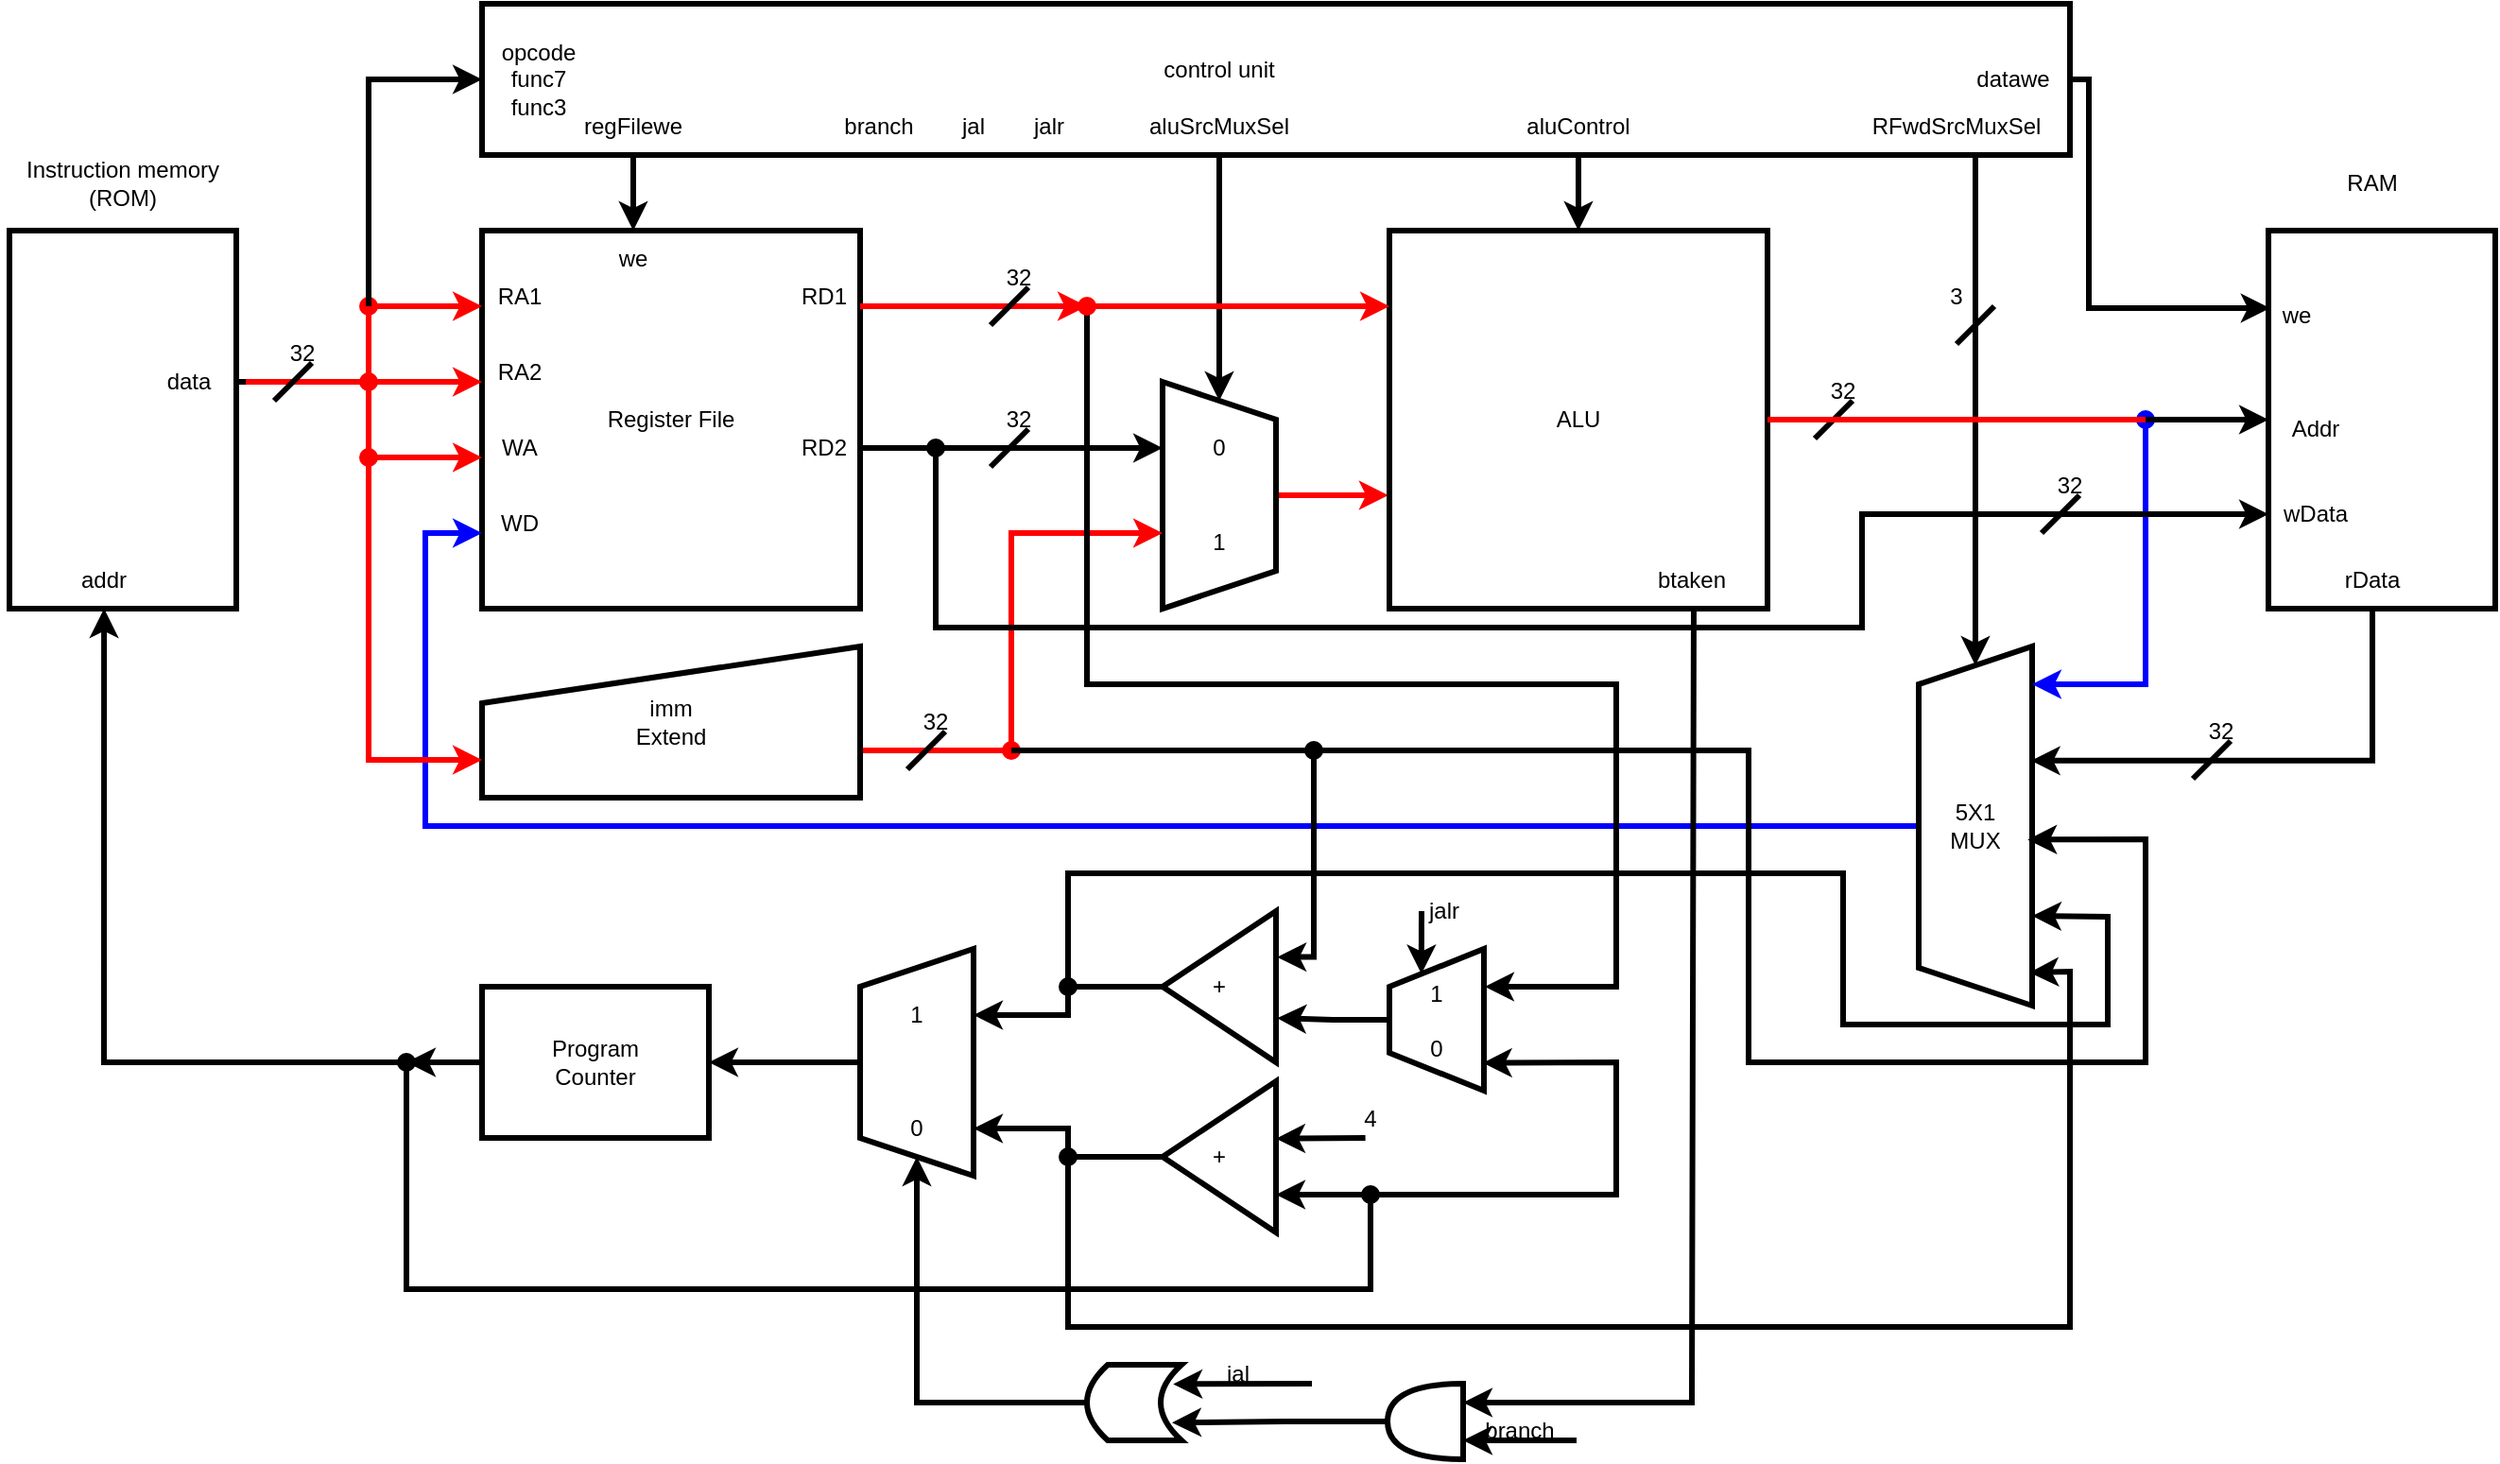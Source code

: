 <mxfile version="26.2.12">
  <diagram name="페이지-1" id="Q4k_QVE5QTpRKv27ROVf">
    <mxGraphModel dx="2507" dy="-255" grid="1" gridSize="10" guides="1" tooltips="1" connect="1" arrows="1" fold="1" page="1" pageScale="1" pageWidth="827" pageHeight="1169" math="0" shadow="0">
      <root>
        <mxCell id="0" />
        <mxCell id="1" parent="0" />
        <mxCell id="O4RMJgZUPj1ijBwuXBN3-1" style="edgeStyle=orthogonalEdgeStyle;rounded=0;orthogonalLoop=1;jettySize=auto;html=1;entryX=0;entryY=0.5;entryDx=0;entryDy=0;strokeWidth=3;" edge="1" parent="1" source="O4RMJgZUPj1ijBwuXBN3-5" target="O4RMJgZUPj1ijBwuXBN3-16">
          <mxGeometry relative="1" as="geometry">
            <Array as="points">
              <mxPoint x="315" y="1540" />
              <mxPoint x="315" y="1540" />
            </Array>
          </mxGeometry>
        </mxCell>
        <mxCell id="O4RMJgZUPj1ijBwuXBN3-2" style="edgeStyle=orthogonalEdgeStyle;rounded=0;orthogonalLoop=1;jettySize=auto;html=1;entryX=0.5;entryY=0;entryDx=0;entryDy=0;strokeWidth=3;" edge="1" parent="1" source="O4RMJgZUPj1ijBwuXBN3-5" target="O4RMJgZUPj1ijBwuXBN3-19">
          <mxGeometry relative="1" as="geometry">
            <Array as="points">
              <mxPoint x="505" y="1530" />
              <mxPoint x="505" y="1530" />
            </Array>
          </mxGeometry>
        </mxCell>
        <mxCell id="O4RMJgZUPj1ijBwuXBN3-3" style="edgeStyle=orthogonalEdgeStyle;rounded=0;orthogonalLoop=1;jettySize=auto;html=1;entryX=1;entryY=0.5;entryDx=0;entryDy=0;strokeWidth=3;" edge="1" parent="1" source="O4RMJgZUPj1ijBwuXBN3-5" target="O4RMJgZUPj1ijBwuXBN3-33">
          <mxGeometry relative="1" as="geometry">
            <Array as="points">
              <mxPoint x="715" y="1590" />
              <mxPoint x="715" y="1590" />
            </Array>
          </mxGeometry>
        </mxCell>
        <mxCell id="O4RMJgZUPj1ijBwuXBN3-4" style="edgeStyle=orthogonalEdgeStyle;rounded=0;orthogonalLoop=1;jettySize=auto;html=1;entryX=0.007;entryY=0.205;entryDx=0;entryDy=0;entryPerimeter=0;strokeWidth=3;" edge="1" parent="1" source="O4RMJgZUPj1ijBwuXBN3-5" target="O4RMJgZUPj1ijBwuXBN3-35">
          <mxGeometry relative="1" as="geometry">
            <mxPoint x="835" y="1590" as="targetPoint" />
            <Array as="points">
              <mxPoint x="775" y="1470" />
              <mxPoint x="775" y="1591" />
            </Array>
          </mxGeometry>
        </mxCell>
        <mxCell id="O4RMJgZUPj1ijBwuXBN3-5" value="" style="rounded=0;whiteSpace=wrap;html=1;strokeWidth=3;" vertex="1" parent="1">
          <mxGeometry x="-75" y="1430" width="840" height="80" as="geometry" />
        </mxCell>
        <mxCell id="O4RMJgZUPj1ijBwuXBN3-6" value="control unit" style="text;html=1;align=center;verticalAlign=middle;whiteSpace=wrap;rounded=0;strokeWidth=3;" vertex="1" parent="1">
          <mxGeometry x="272" y="1450" width="86" height="30" as="geometry" />
        </mxCell>
        <mxCell id="O4RMJgZUPj1ijBwuXBN3-7" style="edgeStyle=orthogonalEdgeStyle;rounded=0;orthogonalLoop=1;jettySize=auto;html=1;exitX=0.5;exitY=1;exitDx=0;exitDy=0;entryX=0.5;entryY=0;entryDx=0;entryDy=0;strokeWidth=3;" edge="1" parent="1" source="O4RMJgZUPj1ijBwuXBN3-8" target="O4RMJgZUPj1ijBwuXBN3-10">
          <mxGeometry relative="1" as="geometry" />
        </mxCell>
        <mxCell id="O4RMJgZUPj1ijBwuXBN3-8" value="regFilewe" style="text;html=1;align=center;verticalAlign=middle;whiteSpace=wrap;rounded=0;strokeWidth=3;" vertex="1" parent="1">
          <mxGeometry x="-25" y="1480" width="60" height="30" as="geometry" />
        </mxCell>
        <mxCell id="O4RMJgZUPj1ijBwuXBN3-9" value="Register File" style="whiteSpace=wrap;html=1;aspect=fixed;strokeWidth=3;" vertex="1" parent="1">
          <mxGeometry x="-75" y="1550" width="200" height="200" as="geometry" />
        </mxCell>
        <mxCell id="O4RMJgZUPj1ijBwuXBN3-10" value="we" style="text;html=1;align=center;verticalAlign=middle;whiteSpace=wrap;rounded=0;strokeWidth=3;" vertex="1" parent="1">
          <mxGeometry x="-25" y="1550" width="60" height="30" as="geometry" />
        </mxCell>
        <mxCell id="O4RMJgZUPj1ijBwuXBN3-11" value="RA1" style="text;html=1;align=center;verticalAlign=middle;whiteSpace=wrap;rounded=0;strokeWidth=3;" vertex="1" parent="1">
          <mxGeometry x="-85" y="1570" width="60" height="30" as="geometry" />
        </mxCell>
        <mxCell id="O4RMJgZUPj1ijBwuXBN3-12" value="RA2" style="text;html=1;align=center;verticalAlign=middle;whiteSpace=wrap;rounded=0;strokeWidth=3;" vertex="1" parent="1">
          <mxGeometry x="-85" y="1610" width="60" height="30" as="geometry" />
        </mxCell>
        <mxCell id="O4RMJgZUPj1ijBwuXBN3-13" value="WA" style="text;html=1;align=center;verticalAlign=middle;whiteSpace=wrap;rounded=0;strokeWidth=3;" vertex="1" parent="1">
          <mxGeometry x="-85" y="1650" width="60" height="30" as="geometry" />
        </mxCell>
        <mxCell id="O4RMJgZUPj1ijBwuXBN3-14" value="WD" style="text;html=1;align=center;verticalAlign=middle;whiteSpace=wrap;rounded=0;strokeWidth=3;" vertex="1" parent="1">
          <mxGeometry x="-85" y="1690" width="60" height="30" as="geometry" />
        </mxCell>
        <mxCell id="O4RMJgZUPj1ijBwuXBN3-15" style="edgeStyle=orthogonalEdgeStyle;rounded=0;orthogonalLoop=1;jettySize=auto;html=1;exitX=0.5;exitY=0;exitDx=0;exitDy=0;entryX=-0.003;entryY=0.7;entryDx=0;entryDy=0;entryPerimeter=0;strokeColor=#FF0000;strokeWidth=3;" edge="1" parent="1" source="O4RMJgZUPj1ijBwuXBN3-16" target="O4RMJgZUPj1ijBwuXBN3-19">
          <mxGeometry relative="1" as="geometry">
            <mxPoint x="355" y="1690" as="targetPoint" />
          </mxGeometry>
        </mxCell>
        <mxCell id="O4RMJgZUPj1ijBwuXBN3-16" value="" style="shape=trapezoid;perimeter=trapezoidPerimeter;whiteSpace=wrap;html=1;fixedSize=1;direction=south;strokeWidth=3;" vertex="1" parent="1">
          <mxGeometry x="285" y="1630" width="60" height="120" as="geometry" />
        </mxCell>
        <mxCell id="O4RMJgZUPj1ijBwuXBN3-17" value="0" style="text;html=1;align=center;verticalAlign=middle;whiteSpace=wrap;rounded=0;strokeWidth=3;" vertex="1" parent="1">
          <mxGeometry x="285" y="1650" width="60" height="30" as="geometry" />
        </mxCell>
        <mxCell id="O4RMJgZUPj1ijBwuXBN3-18" value="1" style="text;html=1;align=center;verticalAlign=middle;whiteSpace=wrap;rounded=0;strokeWidth=3;" vertex="1" parent="1">
          <mxGeometry x="285" y="1700" width="60" height="30" as="geometry" />
        </mxCell>
        <mxCell id="O4RMJgZUPj1ijBwuXBN3-19" value="ALU" style="whiteSpace=wrap;html=1;aspect=fixed;strokeWidth=3;" vertex="1" parent="1">
          <mxGeometry x="405" y="1550" width="200" height="200" as="geometry" />
        </mxCell>
        <mxCell id="O4RMJgZUPj1ijBwuXBN3-20" value="" style="endArrow=classic;html=1;rounded=0;entryX=0;entryY=0.2;entryDx=0;entryDy=0;entryPerimeter=0;strokeColor=#FF0000;strokeWidth=3;" edge="1" parent="1" source="O4RMJgZUPj1ijBwuXBN3-57" target="O4RMJgZUPj1ijBwuXBN3-19">
          <mxGeometry width="50" height="50" relative="1" as="geometry">
            <mxPoint x="125" y="1590" as="sourcePoint" />
            <mxPoint x="175" y="1540" as="targetPoint" />
          </mxGeometry>
        </mxCell>
        <mxCell id="O4RMJgZUPj1ijBwuXBN3-21" value="RD1" style="text;html=1;align=center;verticalAlign=middle;whiteSpace=wrap;rounded=0;strokeWidth=3;" vertex="1" parent="1">
          <mxGeometry x="76" y="1570" width="60" height="30" as="geometry" />
        </mxCell>
        <mxCell id="O4RMJgZUPj1ijBwuXBN3-22" style="edgeStyle=orthogonalEdgeStyle;rounded=0;orthogonalLoop=1;jettySize=auto;html=1;strokeWidth=3;" edge="1" parent="1" source="O4RMJgZUPj1ijBwuXBN3-80" target="O4RMJgZUPj1ijBwuXBN3-17">
          <mxGeometry relative="1" as="geometry">
            <mxPoint x="125" y="1664.71" as="sourcePoint" />
            <mxPoint x="264" y="1664.71" as="targetPoint" />
          </mxGeometry>
        </mxCell>
        <mxCell id="O4RMJgZUPj1ijBwuXBN3-23" value="RD2" style="text;html=1;align=center;verticalAlign=middle;whiteSpace=wrap;rounded=0;strokeWidth=3;" vertex="1" parent="1">
          <mxGeometry x="76" y="1650" width="60" height="30" as="geometry" />
        </mxCell>
        <mxCell id="O4RMJgZUPj1ijBwuXBN3-24" style="edgeStyle=orthogonalEdgeStyle;rounded=0;orthogonalLoop=1;jettySize=auto;html=1;entryX=0;entryY=0.333;entryDx=0;entryDy=0;entryPerimeter=0;strokeColor=#FF0000;strokeWidth=3;" edge="1" parent="1" target="O4RMJgZUPj1ijBwuXBN3-18">
          <mxGeometry relative="1" as="geometry">
            <mxPoint x="245" y="1710" as="targetPoint" />
            <mxPoint x="125" y="1825.029" as="sourcePoint" />
            <Array as="points">
              <mxPoint x="205" y="1825" />
              <mxPoint x="205" y="1710" />
            </Array>
          </mxGeometry>
        </mxCell>
        <mxCell id="O4RMJgZUPj1ijBwuXBN3-25" value="" style="rounded=0;whiteSpace=wrap;html=1;strokeWidth=3;" vertex="1" parent="1">
          <mxGeometry x="-325" y="1550" width="120" height="200" as="geometry" />
        </mxCell>
        <mxCell id="O4RMJgZUPj1ijBwuXBN3-26" value="Instruction memory&lt;div&gt;(ROM)&lt;/div&gt;" style="text;html=1;align=center;verticalAlign=middle;whiteSpace=wrap;rounded=0;strokeWidth=3;" vertex="1" parent="1">
          <mxGeometry x="-330" y="1510" width="130" height="30" as="geometry" />
        </mxCell>
        <mxCell id="O4RMJgZUPj1ijBwuXBN3-27" value="Program&lt;div&gt;Counter&lt;/div&gt;" style="rounded=0;whiteSpace=wrap;html=1;strokeWidth=3;" vertex="1" parent="1">
          <mxGeometry x="-75" y="1950" width="120" height="80" as="geometry" />
        </mxCell>
        <mxCell id="O4RMJgZUPj1ijBwuXBN3-28" style="edgeStyle=orthogonalEdgeStyle;rounded=0;orthogonalLoop=1;jettySize=auto;html=1;strokeWidth=3;" edge="1" parent="1" source="O4RMJgZUPj1ijBwuXBN3-29" target="O4RMJgZUPj1ijBwuXBN3-27">
          <mxGeometry relative="1" as="geometry" />
        </mxCell>
        <mxCell id="O4RMJgZUPj1ijBwuXBN3-29" value="" style="shape=trapezoid;perimeter=trapezoidPerimeter;whiteSpace=wrap;html=1;fixedSize=1;direction=north;strokeWidth=3;" vertex="1" parent="1">
          <mxGeometry x="125" y="1930" width="60" height="120" as="geometry" />
        </mxCell>
        <mxCell id="O4RMJgZUPj1ijBwuXBN3-30" value="" style="shape=waypoint;sketch=0;fillStyle=solid;size=6;pointerEvents=1;points=[];fillColor=none;resizable=0;rotatable=0;perimeter=centerPerimeter;snapToPoint=1;strokeColor=#FF0000;strokeWidth=3;" vertex="1" parent="1">
          <mxGeometry x="195" y="1815" width="20" height="20" as="geometry" />
        </mxCell>
        <mxCell id="O4RMJgZUPj1ijBwuXBN3-31" value="+" style="triangle;whiteSpace=wrap;html=1;direction=west;strokeWidth=3;" vertex="1" parent="1">
          <mxGeometry x="285" y="1910" width="60" height="80" as="geometry" />
        </mxCell>
        <mxCell id="O4RMJgZUPj1ijBwuXBN3-32" style="edgeStyle=orthogonalEdgeStyle;rounded=0;orthogonalLoop=1;jettySize=auto;html=1;entryX=0.167;entryY=0.667;entryDx=0;entryDy=0;entryPerimeter=0;strokeColor=#0000FF;strokeWidth=3;" edge="1" parent="1" source="O4RMJgZUPj1ijBwuXBN3-33" target="O4RMJgZUPj1ijBwuXBN3-14">
          <mxGeometry relative="1" as="geometry">
            <mxPoint x="-105" y="1770" as="targetPoint" />
            <Array as="points">
              <mxPoint x="-105" y="1865" />
              <mxPoint x="-105" y="1710" />
            </Array>
          </mxGeometry>
        </mxCell>
        <mxCell id="O4RMJgZUPj1ijBwuXBN3-33" value="5X1&lt;div&gt;MUX&lt;/div&gt;" style="shape=trapezoid;perimeter=trapezoidPerimeter;whiteSpace=wrap;html=1;fixedSize=1;direction=north;strokeWidth=3;" vertex="1" parent="1">
          <mxGeometry x="685" y="1770" width="60" height="190" as="geometry" />
        </mxCell>
        <mxCell id="O4RMJgZUPj1ijBwuXBN3-34" style="edgeStyle=orthogonalEdgeStyle;rounded=0;orthogonalLoop=1;jettySize=auto;html=1;entryX=0.682;entryY=0.989;entryDx=0;entryDy=0;entryPerimeter=0;strokeWidth=3;" edge="1" parent="1" source="O4RMJgZUPj1ijBwuXBN3-35" target="O4RMJgZUPj1ijBwuXBN3-33">
          <mxGeometry relative="1" as="geometry">
            <mxPoint x="845" y="1830" as="targetPoint" />
            <Array as="points">
              <mxPoint x="925" y="1830" />
            </Array>
          </mxGeometry>
        </mxCell>
        <mxCell id="O4RMJgZUPj1ijBwuXBN3-35" value="" style="rounded=0;whiteSpace=wrap;html=1;strokeWidth=3;" vertex="1" parent="1">
          <mxGeometry x="870" y="1550" width="120" height="200" as="geometry" />
        </mxCell>
        <mxCell id="O4RMJgZUPj1ijBwuXBN3-36" value="RAM" style="text;html=1;align=center;verticalAlign=middle;whiteSpace=wrap;rounded=0;strokeWidth=3;" vertex="1" parent="1">
          <mxGeometry x="860" y="1510" width="130" height="30" as="geometry" />
        </mxCell>
        <mxCell id="O4RMJgZUPj1ijBwuXBN3-37" value="" style="shape=waypoint;sketch=0;fillStyle=solid;size=6;pointerEvents=1;points=[];fillColor=none;resizable=0;rotatable=0;perimeter=centerPerimeter;snapToPoint=1;strokeColor=#0000FF;strokeWidth=3;" vertex="1" parent="1">
          <mxGeometry x="795" y="1640" width="20" height="20" as="geometry" />
        </mxCell>
        <mxCell id="O4RMJgZUPj1ijBwuXBN3-38" value="" style="endArrow=classic;html=1;rounded=0;strokeColor=#0000FF;strokeWidth=3;" edge="1" parent="1">
          <mxGeometry width="50" height="50" relative="1" as="geometry">
            <mxPoint x="805" y="1650" as="sourcePoint" />
            <mxPoint x="745" y="1790" as="targetPoint" />
            <Array as="points">
              <mxPoint x="805" y="1790" />
            </Array>
          </mxGeometry>
        </mxCell>
        <mxCell id="O4RMJgZUPj1ijBwuXBN3-39" style="edgeStyle=orthogonalEdgeStyle;rounded=0;orthogonalLoop=1;jettySize=auto;html=1;entryX=0.417;entryY=1;entryDx=0;entryDy=0;entryPerimeter=0;strokeWidth=3;" edge="1" parent="1" source="O4RMJgZUPj1ijBwuXBN3-42" target="O4RMJgZUPj1ijBwuXBN3-25">
          <mxGeometry relative="1" as="geometry" />
        </mxCell>
        <mxCell id="O4RMJgZUPj1ijBwuXBN3-40" value="" style="endArrow=classic;html=1;rounded=0;entryX=0;entryY=0.25;entryDx=0;entryDy=0;strokeWidth=3;" edge="1" parent="1" target="O4RMJgZUPj1ijBwuXBN3-47">
          <mxGeometry width="50" height="50" relative="1" as="geometry">
            <mxPoint x="-115" y="1990" as="sourcePoint" />
            <mxPoint x="245" y="2030" as="targetPoint" />
            <Array as="points">
              <mxPoint x="-115" y="2110" />
              <mxPoint x="395" y="2110" />
              <mxPoint x="395" y="2060" />
            </Array>
          </mxGeometry>
        </mxCell>
        <mxCell id="O4RMJgZUPj1ijBwuXBN3-41" value="" style="edgeStyle=orthogonalEdgeStyle;rounded=0;orthogonalLoop=1;jettySize=auto;html=1;entryDx=0;entryDy=0;entryPerimeter=0;strokeWidth=3;" edge="1" parent="1" source="O4RMJgZUPj1ijBwuXBN3-27" target="O4RMJgZUPj1ijBwuXBN3-42">
          <mxGeometry relative="1" as="geometry">
            <mxPoint x="-75" y="1990" as="sourcePoint" />
            <mxPoint x="-275" y="1750" as="targetPoint" />
          </mxGeometry>
        </mxCell>
        <mxCell id="O4RMJgZUPj1ijBwuXBN3-42" value="" style="shape=waypoint;sketch=0;fillStyle=solid;size=6;pointerEvents=1;points=[];fillColor=none;resizable=0;rotatable=0;perimeter=centerPerimeter;snapToPoint=1;strokeWidth=3;" vertex="1" parent="1">
          <mxGeometry x="-125" y="1980" width="20" height="20" as="geometry" />
        </mxCell>
        <mxCell id="O4RMJgZUPj1ijBwuXBN3-43" style="edgeStyle=orthogonalEdgeStyle;rounded=0;orthogonalLoop=1;jettySize=auto;html=1;entryX=1;entryY=0.5;entryDx=0;entryDy=0;strokeWidth=3;" edge="1" parent="1" source="O4RMJgZUPj1ijBwuXBN3-31" target="O4RMJgZUPj1ijBwuXBN3-50">
          <mxGeometry relative="1" as="geometry" />
        </mxCell>
        <mxCell id="O4RMJgZUPj1ijBwuXBN3-44" value="1&lt;div&gt;&lt;br&gt;&lt;div&gt;0&lt;/div&gt;&lt;/div&gt;" style="shape=trapezoid;perimeter=trapezoidPerimeter;whiteSpace=wrap;html=1;fixedSize=1;direction=north;strokeWidth=3;" vertex="1" parent="1">
          <mxGeometry x="405" y="1930" width="50" height="75" as="geometry" />
        </mxCell>
        <mxCell id="O4RMJgZUPj1ijBwuXBN3-45" style="edgeStyle=orthogonalEdgeStyle;rounded=0;orthogonalLoop=1;jettySize=auto;html=1;entryX=-0.01;entryY=0.292;entryDx=0;entryDy=0;entryPerimeter=0;strokeWidth=3;" edge="1" parent="1" source="O4RMJgZUPj1ijBwuXBN3-44" target="O4RMJgZUPj1ijBwuXBN3-31">
          <mxGeometry relative="1" as="geometry" />
        </mxCell>
        <mxCell id="O4RMJgZUPj1ijBwuXBN3-46" style="edgeStyle=orthogonalEdgeStyle;rounded=0;orthogonalLoop=1;jettySize=auto;html=1;entryX=-0.01;entryY=0.696;entryDx=0;entryDy=0;entryPerimeter=0;strokeWidth=3;" edge="1" parent="1" source="O4RMJgZUPj1ijBwuXBN3-30" target="O4RMJgZUPj1ijBwuXBN3-31">
          <mxGeometry relative="1" as="geometry" />
        </mxCell>
        <mxCell id="O4RMJgZUPj1ijBwuXBN3-47" value="+" style="triangle;whiteSpace=wrap;html=1;direction=west;strokeWidth=3;" vertex="1" parent="1">
          <mxGeometry x="285" y="2000" width="60" height="80" as="geometry" />
        </mxCell>
        <mxCell id="O4RMJgZUPj1ijBwuXBN3-48" value="" style="endArrow=classic;html=1;rounded=0;entryX=-0.045;entryY=0.596;entryDx=0;entryDy=0;entryPerimeter=0;strokeWidth=3;" edge="1" parent="1">
          <mxGeometry width="50" height="50" relative="1" as="geometry">
            <mxPoint x="392.3" y="2030" as="sourcePoint" />
            <mxPoint x="345.0" y="2030.32" as="targetPoint" />
          </mxGeometry>
        </mxCell>
        <mxCell id="O4RMJgZUPj1ijBwuXBN3-49" style="edgeStyle=orthogonalEdgeStyle;rounded=0;orthogonalLoop=1;jettySize=auto;html=1;entryX=1;entryY=0.5;entryDx=0;entryDy=0;strokeWidth=3;" edge="1" parent="1" source="O4RMJgZUPj1ijBwuXBN3-69" target="O4RMJgZUPj1ijBwuXBN3-51">
          <mxGeometry relative="1" as="geometry">
            <Array as="points">
              <mxPoint x="235" y="2025" />
            </Array>
          </mxGeometry>
        </mxCell>
        <mxCell id="O4RMJgZUPj1ijBwuXBN3-50" value="1" style="text;html=1;align=center;verticalAlign=middle;whiteSpace=wrap;rounded=0;strokeWidth=3;" vertex="1" parent="1">
          <mxGeometry x="125" y="1950" width="60" height="30" as="geometry" />
        </mxCell>
        <mxCell id="O4RMJgZUPj1ijBwuXBN3-51" value="0" style="text;html=1;align=center;verticalAlign=middle;whiteSpace=wrap;rounded=0;strokeWidth=3;" vertex="1" parent="1">
          <mxGeometry x="125" y="2010" width="60" height="30" as="geometry" />
        </mxCell>
        <mxCell id="O4RMJgZUPj1ijBwuXBN3-52" value="" style="shape=waypoint;sketch=0;fillStyle=solid;size=6;pointerEvents=1;points=[];fillColor=none;resizable=0;rotatable=0;perimeter=centerPerimeter;snapToPoint=1;strokeWidth=3;" vertex="1" parent="1">
          <mxGeometry x="225" y="1940" width="20" height="20" as="geometry" />
        </mxCell>
        <mxCell id="O4RMJgZUPj1ijBwuXBN3-53" value="" style="shape=waypoint;sketch=0;fillStyle=solid;size=6;pointerEvents=1;points=[];fillColor=none;resizable=0;rotatable=0;perimeter=centerPerimeter;snapToPoint=1;strokeWidth=3;" vertex="1" parent="1">
          <mxGeometry x="385" y="2050" width="20" height="20" as="geometry" />
        </mxCell>
        <mxCell id="O4RMJgZUPj1ijBwuXBN3-54" value="" style="endArrow=classic;html=1;rounded=0;entryX=0.196;entryY=0.987;entryDx=0;entryDy=0;entryPerimeter=0;strokeWidth=3;" edge="1" parent="1" target="O4RMJgZUPj1ijBwuXBN3-44">
          <mxGeometry width="50" height="50" relative="1" as="geometry">
            <mxPoint x="395" y="2060" as="sourcePoint" />
            <mxPoint x="525" y="1990" as="targetPoint" />
            <Array as="points">
              <mxPoint x="525" y="2060" />
              <mxPoint x="525" y="1990" />
            </Array>
          </mxGeometry>
        </mxCell>
        <mxCell id="O4RMJgZUPj1ijBwuXBN3-55" value="" style="endArrow=classic;html=1;rounded=0;entryX=0.733;entryY=1.01;entryDx=0;entryDy=0;entryPerimeter=0;strokeWidth=3;" edge="1" parent="1" target="O4RMJgZUPj1ijBwuXBN3-44">
          <mxGeometry width="50" height="50" relative="1" as="geometry">
            <mxPoint x="245" y="1590" as="sourcePoint" />
            <mxPoint x="525" y="1950" as="targetPoint" />
            <Array as="points">
              <mxPoint x="245" y="1790" />
              <mxPoint x="525" y="1790" />
              <mxPoint x="525" y="1950" />
            </Array>
          </mxGeometry>
        </mxCell>
        <mxCell id="O4RMJgZUPj1ijBwuXBN3-56" value="" style="endArrow=classic;html=1;rounded=0;entryDx=0;entryDy=0;entryPerimeter=0;strokeColor=#FF0000;strokeWidth=3;" edge="1" parent="1" target="O4RMJgZUPj1ijBwuXBN3-57">
          <mxGeometry width="50" height="50" relative="1" as="geometry">
            <mxPoint x="125" y="1590" as="sourcePoint" />
            <mxPoint x="405" y="1590" as="targetPoint" />
          </mxGeometry>
        </mxCell>
        <mxCell id="O4RMJgZUPj1ijBwuXBN3-57" value="" style="shape=waypoint;sketch=0;fillStyle=solid;size=6;pointerEvents=1;points=[];fillColor=none;resizable=0;rotatable=0;perimeter=centerPerimeter;snapToPoint=1;strokeColor=#FF0000;strokeWidth=3;" vertex="1" parent="1">
          <mxGeometry x="235" y="1580" width="20" height="20" as="geometry" />
        </mxCell>
        <mxCell id="O4RMJgZUPj1ijBwuXBN3-58" value="" style="shape=waypoint;sketch=0;fillStyle=solid;size=6;pointerEvents=1;points=[];fillColor=none;resizable=0;rotatable=0;perimeter=centerPerimeter;snapToPoint=1;strokeWidth=3;" vertex="1" parent="1">
          <mxGeometry x="355" y="1815" width="20" height="20" as="geometry" />
        </mxCell>
        <mxCell id="O4RMJgZUPj1ijBwuXBN3-59" value="" style="endArrow=classic;html=1;rounded=0;entryX=0.462;entryY=0.96;entryDx=0;entryDy=0;entryPerimeter=0;strokeWidth=3;" edge="1" parent="1" target="O4RMJgZUPj1ijBwuXBN3-33">
          <mxGeometry width="50" height="50" relative="1" as="geometry">
            <mxPoint x="365" y="1825" as="sourcePoint" />
            <mxPoint x="615" y="1825" as="targetPoint" />
            <Array as="points">
              <mxPoint x="595" y="1825" />
              <mxPoint x="595" y="1990" />
              <mxPoint x="805" y="1990" />
              <mxPoint x="805" y="1872" />
            </Array>
          </mxGeometry>
        </mxCell>
        <mxCell id="O4RMJgZUPj1ijBwuXBN3-60" value="" style="endArrow=classic;html=1;rounded=0;entryX=0.25;entryY=1;entryDx=0;entryDy=0;strokeWidth=3;" edge="1" parent="1" target="O4RMJgZUPj1ijBwuXBN3-33">
          <mxGeometry width="50" height="50" relative="1" as="geometry">
            <mxPoint x="235" y="1950" as="sourcePoint" />
            <mxPoint x="285" y="1900" as="targetPoint" />
            <Array as="points">
              <mxPoint x="235" y="1890" />
              <mxPoint x="645" y="1890" />
              <mxPoint x="645" y="1970" />
              <mxPoint x="785" y="1970" />
              <mxPoint x="785" y="1913" />
            </Array>
          </mxGeometry>
        </mxCell>
        <mxCell id="O4RMJgZUPj1ijBwuXBN3-61" value="" style="endArrow=classic;html=1;rounded=0;entryX=0.167;entryY=0.667;entryDx=0;entryDy=0;entryPerimeter=0;strokeColor=#FF0000;strokeWidth=3;" edge="1" parent="1" source="O4RMJgZUPj1ijBwuXBN3-62" target="O4RMJgZUPj1ijBwuXBN3-12">
          <mxGeometry width="50" height="50" relative="1" as="geometry">
            <mxPoint x="-205" y="1630" as="sourcePoint" />
            <mxPoint x="-155" y="1580" as="targetPoint" />
          </mxGeometry>
        </mxCell>
        <mxCell id="O4RMJgZUPj1ijBwuXBN3-62" value="" style="shape=waypoint;sketch=0;fillStyle=solid;size=6;pointerEvents=1;points=[];fillColor=none;resizable=0;rotatable=0;perimeter=centerPerimeter;snapToPoint=1;strokeColor=#FF0000;strokeWidth=3;" vertex="1" parent="1">
          <mxGeometry x="-145" y="1620" width="20" height="20" as="geometry" />
        </mxCell>
        <mxCell id="O4RMJgZUPj1ijBwuXBN3-63" value="" style="endArrow=none;html=1;rounded=0;strokeColor=#FF0000;strokeWidth=3;" edge="1" parent="1" source="O4RMJgZUPj1ijBwuXBN3-88" target="O4RMJgZUPj1ijBwuXBN3-62">
          <mxGeometry width="50" height="50" relative="1" as="geometry">
            <mxPoint x="-205" y="1630" as="sourcePoint" />
            <mxPoint x="-155" y="1580" as="targetPoint" />
          </mxGeometry>
        </mxCell>
        <mxCell id="O4RMJgZUPj1ijBwuXBN3-64" value="" style="endArrow=classic;html=1;rounded=0;entryX=0.167;entryY=0.667;entryDx=0;entryDy=0;entryPerimeter=0;strokeColor=#FF0000;strokeWidth=3;" edge="1" parent="1" source="O4RMJgZUPj1ijBwuXBN3-66" target="O4RMJgZUPj1ijBwuXBN3-11">
          <mxGeometry width="50" height="50" relative="1" as="geometry">
            <mxPoint x="-135" y="1630" as="sourcePoint" />
            <mxPoint x="-85" y="1580" as="targetPoint" />
            <Array as="points">
              <mxPoint x="-135" y="1590" />
            </Array>
          </mxGeometry>
        </mxCell>
        <mxCell id="O4RMJgZUPj1ijBwuXBN3-65" value="" style="endArrow=classic;html=1;rounded=0;entryX=0.167;entryY=0.667;entryDx=0;entryDy=0;entryPerimeter=0;strokeColor=#FF0000;strokeWidth=3;" edge="1" parent="1" source="O4RMJgZUPj1ijBwuXBN3-105" target="O4RMJgZUPj1ijBwuXBN3-13">
          <mxGeometry width="50" height="50" relative="1" as="geometry">
            <mxPoint x="-135" y="1630" as="sourcePoint" />
            <mxPoint x="-85" y="1580" as="targetPoint" />
            <Array as="points">
              <mxPoint x="-135" y="1670" />
            </Array>
          </mxGeometry>
        </mxCell>
        <mxCell id="O4RMJgZUPj1ijBwuXBN3-66" value="" style="shape=waypoint;sketch=0;fillStyle=solid;size=6;pointerEvents=1;points=[];fillColor=none;resizable=0;rotatable=0;perimeter=centerPerimeter;snapToPoint=1;strokeColor=#FF0000;strokeWidth=3;" vertex="1" parent="1">
          <mxGeometry x="-145" y="1580" width="20" height="20" as="geometry" />
        </mxCell>
        <mxCell id="O4RMJgZUPj1ijBwuXBN3-67" value="" style="endArrow=classic;html=1;rounded=0;entryX=0;entryY=0.5;entryDx=0;entryDy=0;strokeWidth=3;" edge="1" parent="1" target="O4RMJgZUPj1ijBwuXBN3-5">
          <mxGeometry width="50" height="50" relative="1" as="geometry">
            <mxPoint x="-135" y="1590" as="sourcePoint" />
            <mxPoint x="-85" y="1540" as="targetPoint" />
            <Array as="points">
              <mxPoint x="-135" y="1470" />
            </Array>
          </mxGeometry>
        </mxCell>
        <mxCell id="O4RMJgZUPj1ijBwuXBN3-68" value="" style="endArrow=none;html=1;rounded=0;strokeColor=#FF0000;strokeWidth=3;" edge="1" parent="1" target="O4RMJgZUPj1ijBwuXBN3-66">
          <mxGeometry width="50" height="50" relative="1" as="geometry">
            <mxPoint x="-135" y="1630" as="sourcePoint" />
            <mxPoint x="-85" y="1580" as="targetPoint" />
          </mxGeometry>
        </mxCell>
        <mxCell id="O4RMJgZUPj1ijBwuXBN3-69" value="" style="shape=waypoint;sketch=0;fillStyle=solid;size=6;pointerEvents=1;points=[];fillColor=none;resizable=0;rotatable=0;perimeter=centerPerimeter;snapToPoint=1;strokeWidth=3;" vertex="1" parent="1">
          <mxGeometry x="225" y="2030" width="20" height="20" as="geometry" />
        </mxCell>
        <mxCell id="O4RMJgZUPj1ijBwuXBN3-70" value="" style="endArrow=none;html=1;rounded=0;strokeWidth=3;" edge="1" parent="1" target="O4RMJgZUPj1ijBwuXBN3-47">
          <mxGeometry width="50" height="50" relative="1" as="geometry">
            <mxPoint x="235" y="2040" as="sourcePoint" />
            <mxPoint x="285" y="1990" as="targetPoint" />
          </mxGeometry>
        </mxCell>
        <mxCell id="O4RMJgZUPj1ijBwuXBN3-71" value="" style="endArrow=classic;html=1;rounded=0;entryX=0.092;entryY=0.976;entryDx=0;entryDy=0;entryPerimeter=0;strokeWidth=3;" edge="1" parent="1" target="O4RMJgZUPj1ijBwuXBN3-33">
          <mxGeometry width="50" height="50" relative="1" as="geometry">
            <mxPoint x="235" y="2040" as="sourcePoint" />
            <mxPoint x="765" y="1940" as="targetPoint" />
            <Array as="points">
              <mxPoint x="235" y="2130" />
              <mxPoint x="765" y="2130" />
              <mxPoint x="765" y="1942" />
            </Array>
          </mxGeometry>
        </mxCell>
        <mxCell id="O4RMJgZUPj1ijBwuXBN3-72" style="edgeStyle=orthogonalEdgeStyle;rounded=0;orthogonalLoop=1;jettySize=auto;html=1;strokeWidth=3;" edge="1" parent="1" source="O4RMJgZUPj1ijBwuXBN3-73" target="O4RMJgZUPj1ijBwuXBN3-29">
          <mxGeometry relative="1" as="geometry" />
        </mxCell>
        <mxCell id="O4RMJgZUPj1ijBwuXBN3-73" value="" style="shape=dataStorage;whiteSpace=wrap;html=1;fixedSize=1;size=11;strokeWidth=3;" vertex="1" parent="1">
          <mxGeometry x="245" y="2150" width="50" height="40" as="geometry" />
        </mxCell>
        <mxCell id="O4RMJgZUPj1ijBwuXBN3-74" value="" style="shape=or;whiteSpace=wrap;html=1;direction=west;strokeWidth=3;" vertex="1" parent="1">
          <mxGeometry x="404" y="2160" width="40" height="40" as="geometry" />
        </mxCell>
        <mxCell id="O4RMJgZUPj1ijBwuXBN3-75" value="imm&lt;div&gt;Extend&lt;/div&gt;" style="shape=manualInput;whiteSpace=wrap;html=1;strokeWidth=3;" vertex="1" parent="1">
          <mxGeometry x="-75" y="1770" width="200" height="80" as="geometry" />
        </mxCell>
        <mxCell id="O4RMJgZUPj1ijBwuXBN3-76" style="edgeStyle=orthogonalEdgeStyle;rounded=0;orthogonalLoop=1;jettySize=auto;html=1;entryX=0.9;entryY=0.765;entryDx=0;entryDy=0;entryPerimeter=0;strokeWidth=3;" edge="1" parent="1" source="O4RMJgZUPj1ijBwuXBN3-74" target="O4RMJgZUPj1ijBwuXBN3-73">
          <mxGeometry relative="1" as="geometry" />
        </mxCell>
        <mxCell id="O4RMJgZUPj1ijBwuXBN3-77" value="" style="endArrow=classic;html=1;rounded=0;entryX=0.844;entryY=0.505;entryDx=0;entryDy=0;entryPerimeter=0;strokeWidth=3;" edge="1" parent="1">
          <mxGeometry width="50" height="50" relative="1" as="geometry">
            <mxPoint x="364" y="2160" as="sourcePoint" />
            <mxPoint x="290.6" y="2160.2" as="targetPoint" />
          </mxGeometry>
        </mxCell>
        <mxCell id="O4RMJgZUPj1ijBwuXBN3-78" value="" style="endArrow=classic;html=1;rounded=0;entryX=0;entryY=0.75;entryDx=0;entryDy=0;entryPerimeter=0;strokeWidth=3;" edge="1" parent="1" target="O4RMJgZUPj1ijBwuXBN3-74">
          <mxGeometry width="50" height="50" relative="1" as="geometry">
            <mxPoint x="566" y="1750" as="sourcePoint" />
            <mxPoint x="534" y="2170" as="targetPoint" />
            <Array as="points">
              <mxPoint x="565" y="2170" />
            </Array>
          </mxGeometry>
        </mxCell>
        <mxCell id="O4RMJgZUPj1ijBwuXBN3-79" value="" style="endArrow=classic;html=1;rounded=0;entryX=0;entryY=0.75;entryDx=0;entryDy=0;entryPerimeter=0;strokeWidth=3;" edge="1" parent="1">
          <mxGeometry width="50" height="50" relative="1" as="geometry">
            <mxPoint x="504" y="2190" as="sourcePoint" />
            <mxPoint x="444" y="2190" as="targetPoint" />
          </mxGeometry>
        </mxCell>
        <mxCell id="O4RMJgZUPj1ijBwuXBN3-80" value="" style="shape=waypoint;sketch=0;fillStyle=solid;size=6;pointerEvents=1;points=[];fillColor=none;resizable=0;rotatable=0;perimeter=centerPerimeter;snapToPoint=1;strokeWidth=3;" vertex="1" parent="1">
          <mxGeometry x="155" y="1655" width="20" height="20" as="geometry" />
        </mxCell>
        <mxCell id="O4RMJgZUPj1ijBwuXBN3-81" value="" style="endArrow=classic;html=1;rounded=0;exitX=0.612;exitY=0.598;exitDx=0;exitDy=0;exitPerimeter=0;entryX=0;entryY=0.75;entryDx=0;entryDy=0;strokeWidth=3;" edge="1" parent="1" source="O4RMJgZUPj1ijBwuXBN3-80" target="O4RMJgZUPj1ijBwuXBN3-35">
          <mxGeometry width="50" height="50" relative="1" as="geometry">
            <mxPoint x="165" y="1660" as="sourcePoint" />
            <mxPoint x="215" y="1610" as="targetPoint" />
            <Array as="points">
              <mxPoint x="165" y="1760" />
              <mxPoint x="655" y="1760" />
              <mxPoint x="655" y="1700" />
            </Array>
          </mxGeometry>
        </mxCell>
        <mxCell id="O4RMJgZUPj1ijBwuXBN3-82" value="Addr" style="text;html=1;align=center;verticalAlign=middle;whiteSpace=wrap;rounded=0;strokeWidth=3;" vertex="1" parent="1">
          <mxGeometry x="865" y="1640" width="60" height="30" as="geometry" />
        </mxCell>
        <mxCell id="O4RMJgZUPj1ijBwuXBN3-83" value="wData" style="text;html=1;align=center;verticalAlign=middle;whiteSpace=wrap;rounded=0;strokeWidth=3;" vertex="1" parent="1">
          <mxGeometry x="865" y="1685" width="60" height="30" as="geometry" />
        </mxCell>
        <mxCell id="O4RMJgZUPj1ijBwuXBN3-84" value="rData" style="text;html=1;align=center;verticalAlign=middle;whiteSpace=wrap;rounded=0;strokeWidth=3;" vertex="1" parent="1">
          <mxGeometry x="895" y="1720" width="60" height="30" as="geometry" />
        </mxCell>
        <mxCell id="O4RMJgZUPj1ijBwuXBN3-85" value="" style="endArrow=none;html=1;rounded=0;strokeWidth=3;" edge="1" parent="1" target="O4RMJgZUPj1ijBwuXBN3-80">
          <mxGeometry width="50" height="50" relative="1" as="geometry">
            <mxPoint x="125" y="1665" as="sourcePoint" />
            <mxPoint x="175" y="1615" as="targetPoint" />
          </mxGeometry>
        </mxCell>
        <mxCell id="O4RMJgZUPj1ijBwuXBN3-86" value="addr" style="text;html=1;align=center;verticalAlign=middle;whiteSpace=wrap;rounded=0;strokeWidth=3;" vertex="1" parent="1">
          <mxGeometry x="-305" y="1720" width="60" height="30" as="geometry" />
        </mxCell>
        <mxCell id="O4RMJgZUPj1ijBwuXBN3-87" value="" style="endArrow=none;html=1;rounded=0;strokeWidth=3;" edge="1" parent="1" target="O4RMJgZUPj1ijBwuXBN3-88">
          <mxGeometry width="50" height="50" relative="1" as="geometry">
            <mxPoint x="-205" y="1630" as="sourcePoint" />
            <mxPoint x="-135" y="1630" as="targetPoint" />
          </mxGeometry>
        </mxCell>
        <mxCell id="O4RMJgZUPj1ijBwuXBN3-88" value="data" style="text;html=1;align=center;verticalAlign=middle;whiteSpace=wrap;rounded=0;strokeWidth=3;" vertex="1" parent="1">
          <mxGeometry x="-260" y="1615" width="60" height="30" as="geometry" />
        </mxCell>
        <mxCell id="O4RMJgZUPj1ijBwuXBN3-89" value="" style="endArrow=none;html=1;rounded=0;strokeWidth=3;" edge="1" parent="1">
          <mxGeometry width="50" height="50" relative="1" as="geometry">
            <mxPoint x="-185" y="1640" as="sourcePoint" />
            <mxPoint x="-165" y="1620" as="targetPoint" />
          </mxGeometry>
        </mxCell>
        <mxCell id="O4RMJgZUPj1ijBwuXBN3-90" value="32" style="text;html=1;align=center;verticalAlign=middle;whiteSpace=wrap;rounded=0;strokeWidth=3;" vertex="1" parent="1">
          <mxGeometry x="-200" y="1600" width="60" height="30" as="geometry" />
        </mxCell>
        <mxCell id="O4RMJgZUPj1ijBwuXBN3-91" value="4" style="text;html=1;align=center;verticalAlign=middle;whiteSpace=wrap;rounded=0;strokeWidth=3;" vertex="1" parent="1">
          <mxGeometry x="365" y="2005" width="60" height="30" as="geometry" />
        </mxCell>
        <mxCell id="O4RMJgZUPj1ijBwuXBN3-92" value="" style="endArrow=none;html=1;rounded=0;strokeWidth=3;" edge="1" parent="1">
          <mxGeometry width="50" height="50" relative="1" as="geometry">
            <mxPoint x="150" y="1835" as="sourcePoint" />
            <mxPoint x="170" y="1815" as="targetPoint" />
          </mxGeometry>
        </mxCell>
        <mxCell id="O4RMJgZUPj1ijBwuXBN3-93" value="32" style="text;html=1;align=center;verticalAlign=middle;whiteSpace=wrap;rounded=0;strokeWidth=3;" vertex="1" parent="1">
          <mxGeometry x="135" y="1795" width="60" height="30" as="geometry" />
        </mxCell>
        <mxCell id="O4RMJgZUPj1ijBwuXBN3-94" value="" style="endArrow=none;html=1;rounded=0;strokeWidth=3;" edge="1" parent="1">
          <mxGeometry width="50" height="50" relative="1" as="geometry">
            <mxPoint x="194" y="1675" as="sourcePoint" />
            <mxPoint x="214" y="1655" as="targetPoint" />
          </mxGeometry>
        </mxCell>
        <mxCell id="O4RMJgZUPj1ijBwuXBN3-95" value="32" style="text;html=1;align=center;verticalAlign=middle;whiteSpace=wrap;rounded=0;strokeWidth=3;" vertex="1" parent="1">
          <mxGeometry x="179" y="1635" width="60" height="30" as="geometry" />
        </mxCell>
        <mxCell id="O4RMJgZUPj1ijBwuXBN3-96" value="" style="endArrow=none;html=1;rounded=0;strokeWidth=3;" edge="1" parent="1">
          <mxGeometry width="50" height="50" relative="1" as="geometry">
            <mxPoint x="194" y="1600" as="sourcePoint" />
            <mxPoint x="214" y="1580" as="targetPoint" />
          </mxGeometry>
        </mxCell>
        <mxCell id="O4RMJgZUPj1ijBwuXBN3-97" value="32" style="text;html=1;align=center;verticalAlign=middle;whiteSpace=wrap;rounded=0;strokeWidth=3;" vertex="1" parent="1">
          <mxGeometry x="179" y="1560" width="60" height="30" as="geometry" />
        </mxCell>
        <mxCell id="O4RMJgZUPj1ijBwuXBN3-98" value="" style="endArrow=none;html=1;rounded=0;strokeWidth=3;" edge="1" parent="1">
          <mxGeometry width="50" height="50" relative="1" as="geometry">
            <mxPoint x="630" y="1660" as="sourcePoint" />
            <mxPoint x="650" y="1640" as="targetPoint" />
          </mxGeometry>
        </mxCell>
        <mxCell id="O4RMJgZUPj1ijBwuXBN3-99" value="32" style="text;html=1;align=center;verticalAlign=middle;whiteSpace=wrap;rounded=0;strokeWidth=3;" vertex="1" parent="1">
          <mxGeometry x="615" y="1620" width="60" height="30" as="geometry" />
        </mxCell>
        <mxCell id="O4RMJgZUPj1ijBwuXBN3-100" value="" style="endArrow=none;html=1;rounded=0;strokeWidth=3;" edge="1" parent="1">
          <mxGeometry width="50" height="50" relative="1" as="geometry">
            <mxPoint x="750" y="1710" as="sourcePoint" />
            <mxPoint x="770" y="1690" as="targetPoint" />
          </mxGeometry>
        </mxCell>
        <mxCell id="O4RMJgZUPj1ijBwuXBN3-101" value="32" style="text;html=1;align=center;verticalAlign=middle;whiteSpace=wrap;rounded=0;strokeWidth=3;" vertex="1" parent="1">
          <mxGeometry x="735" y="1670" width="60" height="30" as="geometry" />
        </mxCell>
        <mxCell id="O4RMJgZUPj1ijBwuXBN3-102" value="" style="endArrow=none;html=1;rounded=0;strokeWidth=3;" edge="1" parent="1">
          <mxGeometry width="50" height="50" relative="1" as="geometry">
            <mxPoint x="830" y="1840" as="sourcePoint" />
            <mxPoint x="850" y="1820" as="targetPoint" />
          </mxGeometry>
        </mxCell>
        <mxCell id="O4RMJgZUPj1ijBwuXBN3-103" value="32" style="text;html=1;align=center;verticalAlign=middle;whiteSpace=wrap;rounded=0;strokeWidth=3;" vertex="1" parent="1">
          <mxGeometry x="815" y="1800" width="60" height="30" as="geometry" />
        </mxCell>
        <mxCell id="O4RMJgZUPj1ijBwuXBN3-104" style="edgeStyle=orthogonalEdgeStyle;rounded=0;orthogonalLoop=1;jettySize=auto;html=1;entryX=0;entryY=0.75;entryDx=0;entryDy=0;strokeColor=#FF0000;strokeWidth=3;" edge="1" parent="1" source="O4RMJgZUPj1ijBwuXBN3-105" target="O4RMJgZUPj1ijBwuXBN3-75">
          <mxGeometry relative="1" as="geometry">
            <mxPoint x="-125" y="1830" as="targetPoint" />
            <Array as="points">
              <mxPoint x="-135" y="1830" />
            </Array>
          </mxGeometry>
        </mxCell>
        <mxCell id="O4RMJgZUPj1ijBwuXBN3-105" value="" style="shape=waypoint;sketch=0;fillStyle=solid;size=6;pointerEvents=1;points=[];fillColor=none;resizable=0;rotatable=0;perimeter=centerPerimeter;snapToPoint=1;strokeColor=#FF0000;strokeWidth=3;" vertex="1" parent="1">
          <mxGeometry x="-145" y="1660" width="20" height="20" as="geometry" />
        </mxCell>
        <mxCell id="O4RMJgZUPj1ijBwuXBN3-106" value="" style="endArrow=none;html=1;rounded=0;strokeColor=#FF0000;strokeWidth=3;" edge="1" parent="1" source="O4RMJgZUPj1ijBwuXBN3-105">
          <mxGeometry width="50" height="50" relative="1" as="geometry">
            <mxPoint x="-185" y="1680" as="sourcePoint" />
            <mxPoint x="-135" y="1630" as="targetPoint" />
          </mxGeometry>
        </mxCell>
        <mxCell id="O4RMJgZUPj1ijBwuXBN3-107" value="" style="endArrow=none;html=1;rounded=0;strokeWidth=3;" edge="1" parent="1">
          <mxGeometry width="50" height="50" relative="1" as="geometry">
            <mxPoint x="705" y="1610" as="sourcePoint" />
            <mxPoint x="725" y="1590" as="targetPoint" />
          </mxGeometry>
        </mxCell>
        <mxCell id="O4RMJgZUPj1ijBwuXBN3-108" value="3" style="text;html=1;align=center;verticalAlign=middle;whiteSpace=wrap;rounded=0;strokeWidth=3;" vertex="1" parent="1">
          <mxGeometry x="675" y="1570" width="60" height="30" as="geometry" />
        </mxCell>
        <mxCell id="O4RMJgZUPj1ijBwuXBN3-109" value="RFwdSrcMuxSel" style="text;html=1;align=center;verticalAlign=middle;whiteSpace=wrap;rounded=0;strokeWidth=3;" vertex="1" parent="1">
          <mxGeometry x="665" y="1480" width="80" height="30" as="geometry" />
        </mxCell>
        <mxCell id="O4RMJgZUPj1ijBwuXBN3-110" value="aluControl" style="text;html=1;align=center;verticalAlign=middle;whiteSpace=wrap;rounded=0;strokeWidth=3;" vertex="1" parent="1">
          <mxGeometry x="475" y="1480" width="60" height="30" as="geometry" />
        </mxCell>
        <mxCell id="O4RMJgZUPj1ijBwuXBN3-111" value="aluSrcMuxSel" style="text;html=1;align=center;verticalAlign=middle;whiteSpace=wrap;rounded=0;strokeWidth=3;" vertex="1" parent="1">
          <mxGeometry x="285" y="1480" width="60" height="30" as="geometry" />
        </mxCell>
        <mxCell id="O4RMJgZUPj1ijBwuXBN3-112" value="opcode&lt;div&gt;func7&lt;/div&gt;&lt;div&gt;func3&lt;/div&gt;" style="text;html=1;align=center;verticalAlign=middle;whiteSpace=wrap;rounded=0;strokeWidth=3;" vertex="1" parent="1">
          <mxGeometry x="-75" y="1455" width="60" height="30" as="geometry" />
        </mxCell>
        <mxCell id="O4RMJgZUPj1ijBwuXBN3-113" value="branch" style="text;html=1;align=center;verticalAlign=middle;whiteSpace=wrap;rounded=0;strokeWidth=3;" vertex="1" parent="1">
          <mxGeometry x="105" y="1480" width="60" height="30" as="geometry" />
        </mxCell>
        <mxCell id="O4RMJgZUPj1ijBwuXBN3-114" value="jal" style="text;html=1;align=center;verticalAlign=middle;whiteSpace=wrap;rounded=0;strokeWidth=3;" vertex="1" parent="1">
          <mxGeometry x="155" y="1480" width="60" height="30" as="geometry" />
        </mxCell>
        <mxCell id="O4RMJgZUPj1ijBwuXBN3-115" value="jalr" style="text;html=1;align=center;verticalAlign=middle;whiteSpace=wrap;rounded=0;strokeWidth=3;" vertex="1" parent="1">
          <mxGeometry x="195" y="1480" width="60" height="30" as="geometry" />
        </mxCell>
        <mxCell id="O4RMJgZUPj1ijBwuXBN3-116" value="btaken" style="text;html=1;align=center;verticalAlign=middle;whiteSpace=wrap;rounded=0;strokeWidth=3;" vertex="1" parent="1">
          <mxGeometry x="535" y="1720" width="60" height="30" as="geometry" />
        </mxCell>
        <mxCell id="O4RMJgZUPj1ijBwuXBN3-117" value="branch" style="text;html=1;align=center;verticalAlign=middle;whiteSpace=wrap;rounded=0;strokeWidth=3;" vertex="1" parent="1">
          <mxGeometry x="444" y="2170" width="60" height="30" as="geometry" />
        </mxCell>
        <mxCell id="O4RMJgZUPj1ijBwuXBN3-118" value="jal" style="text;html=1;align=center;verticalAlign=middle;whiteSpace=wrap;rounded=0;strokeWidth=3;" vertex="1" parent="1">
          <mxGeometry x="295" y="2140" width="60" height="30" as="geometry" />
        </mxCell>
        <mxCell id="O4RMJgZUPj1ijBwuXBN3-119" value="" style="endArrow=classic;html=1;rounded=0;entryX=1;entryY=0.25;entryDx=0;entryDy=0;strokeWidth=3;" edge="1" parent="1" target="O4RMJgZUPj1ijBwuXBN3-44">
          <mxGeometry width="50" height="50" relative="1" as="geometry">
            <mxPoint x="422" y="1910" as="sourcePoint" />
            <mxPoint x="455" y="1860" as="targetPoint" />
          </mxGeometry>
        </mxCell>
        <mxCell id="O4RMJgZUPj1ijBwuXBN3-120" value="jalr" style="text;html=1;align=center;verticalAlign=middle;whiteSpace=wrap;rounded=0;strokeWidth=3;" vertex="1" parent="1">
          <mxGeometry x="404" y="1895" width="60" height="30" as="geometry" />
        </mxCell>
        <mxCell id="O4RMJgZUPj1ijBwuXBN3-121" value="datawe" style="text;html=1;align=center;verticalAlign=middle;whiteSpace=wrap;rounded=0;strokeWidth=3;" vertex="1" parent="1">
          <mxGeometry x="705" y="1455" width="60" height="30" as="geometry" />
        </mxCell>
        <mxCell id="O4RMJgZUPj1ijBwuXBN3-122" value="we" style="text;html=1;align=center;verticalAlign=middle;whiteSpace=wrap;rounded=0;strokeWidth=3;" vertex="1" parent="1">
          <mxGeometry x="855" y="1580" width="60" height="30" as="geometry" />
        </mxCell>
        <mxCell id="O4RMJgZUPj1ijBwuXBN3-123" value="" style="endArrow=none;html=1;rounded=0;entryX=0.35;entryY=0.583;entryDx=0;entryDy=0;entryPerimeter=0;strokeColor=#FF0000;strokeWidth=3;" edge="1" parent="1" target="O4RMJgZUPj1ijBwuXBN3-37">
          <mxGeometry width="50" height="50" relative="1" as="geometry">
            <mxPoint x="605" y="1650" as="sourcePoint" />
            <mxPoint x="655" y="1600" as="targetPoint" />
          </mxGeometry>
        </mxCell>
        <mxCell id="O4RMJgZUPj1ijBwuXBN3-124" value="" style="endArrow=classic;html=1;rounded=0;entryX=0.083;entryY=0.333;entryDx=0;entryDy=0;entryPerimeter=0;strokeWidth=3;" edge="1" parent="1" target="O4RMJgZUPj1ijBwuXBN3-82">
          <mxGeometry width="50" height="50" relative="1" as="geometry">
            <mxPoint x="805" y="1650" as="sourcePoint" />
            <mxPoint x="855" y="1600" as="targetPoint" />
          </mxGeometry>
        </mxCell>
      </root>
    </mxGraphModel>
  </diagram>
</mxfile>
